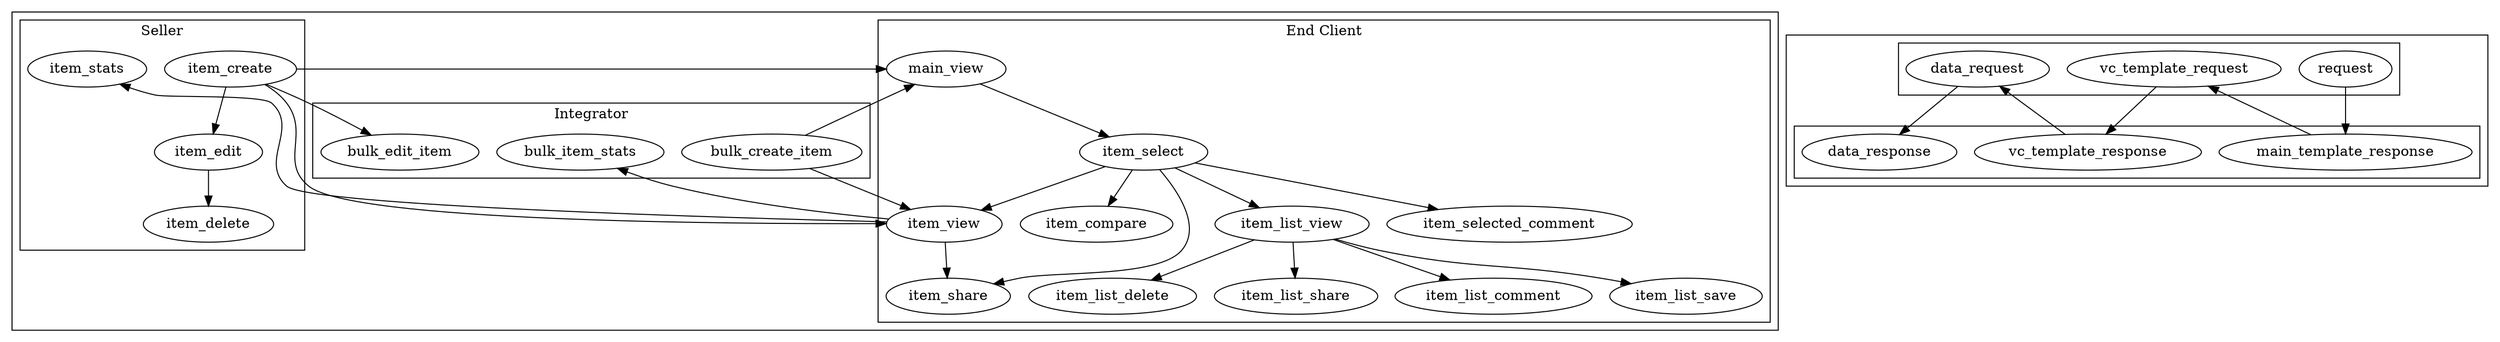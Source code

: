 digraph G{
  subgraph cluster_funcionalities{
    subgraph cluster_endclient{
      label="End Client"
        main_view->item_select->item_view
        item_select->item_compare
        item_select->item_share
        item_view->item_share
        item_select->item_list_view
        item_list_view->item_list_save
        item_list_view->item_list_delete
        item_list_view->item_list_share
        item_select->item_selected_comment
        item_list_view->item_list_comment
    }
    subgraph cluster_seller{
      label="Seller"
      item_create->item_edit->item_delete
      item_create->item_view
      item_create->main_view
      item_view->item_stats
    }
    subgraph cluster_integrator{
      label="Integrator"
        bulk_create_item->item_view
        bulk_create_item->main_view
        item_create->bulk_edit_item
        item_view->bulk_item_stats
    }
  }
  subgraph cluster_system_workflow{
    subgraph cluster_client{
      request
      vc_template_request
      data_request
    }
    subgraph cluster_server{
      main_template_response
      vc_template_response
      data_response
    }
    request->main_template_response->vc_template_request->vc_template_response->data_request->data_response
  }
}
